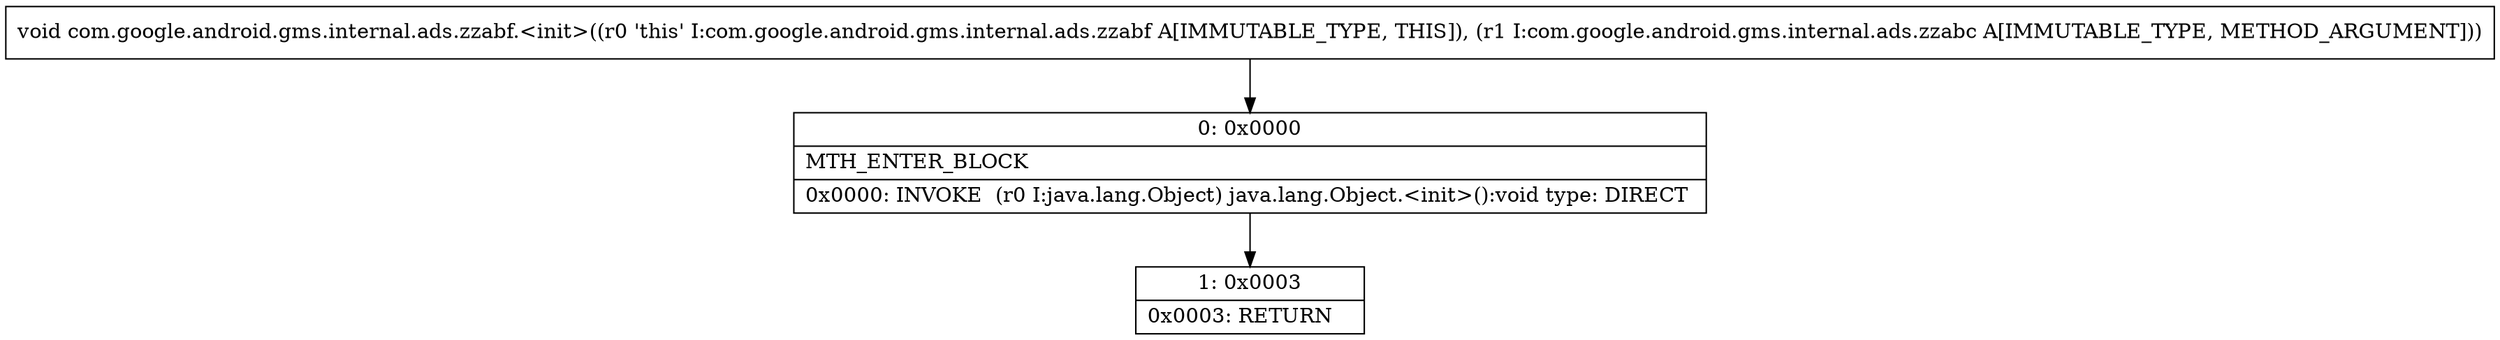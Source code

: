 digraph "CFG forcom.google.android.gms.internal.ads.zzabf.\<init\>(Lcom\/google\/android\/gms\/internal\/ads\/zzabc;)V" {
Node_0 [shape=record,label="{0\:\ 0x0000|MTH_ENTER_BLOCK\l|0x0000: INVOKE  (r0 I:java.lang.Object) java.lang.Object.\<init\>():void type: DIRECT \l}"];
Node_1 [shape=record,label="{1\:\ 0x0003|0x0003: RETURN   \l}"];
MethodNode[shape=record,label="{void com.google.android.gms.internal.ads.zzabf.\<init\>((r0 'this' I:com.google.android.gms.internal.ads.zzabf A[IMMUTABLE_TYPE, THIS]), (r1 I:com.google.android.gms.internal.ads.zzabc A[IMMUTABLE_TYPE, METHOD_ARGUMENT])) }"];
MethodNode -> Node_0;
Node_0 -> Node_1;
}

